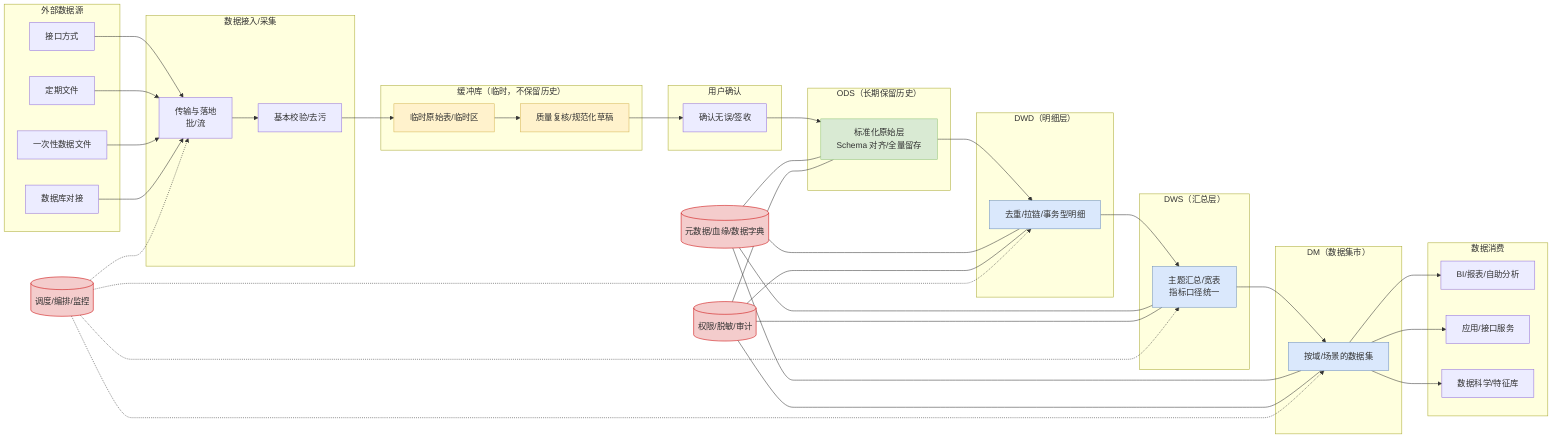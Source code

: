flowchart LR
  %% 外部数据源
  subgraph ext[外部数据源]
    API[接口方式]
    FILES[定期文件]
    ONCE[一次性数据文件]
    DB[数据库对接]
  end

  %% 接入与落地
  subgraph ingest[数据接入/采集]
    COLLECT[传输与落地\n批/流]
    DQC1[基本校验/去污]
  end

  %% 缓冲库（临时，不保留历史）
  subgraph stg[缓冲库（临时，不保留历史）]
    STG[临时原始表/临时区]
    CLEAN[质量复核/规范化草稿]
  end

  %% 用户确认
  subgraph confirm[用户确认]
    CONF[确认无误/签收]
  end

  %% ODS（长期保留历史）
  subgraph ods[ODS（长期保留历史）]
    ODS[标准化原始层\nSchema 对齐/全量留存]
  end

  %% DWD 明细层
  subgraph dwd[DWD（明细层）]
    DWD[去重/拉链/事务型明细]
  end

  %% DWS 汇总层
  subgraph dws[DWS（汇总层）]
    DWS[主题汇总/宽表\n指标口径统一]
  end

  %% DM 数据集市
  subgraph dm[DM（数据集市）]
    DM[按域/场景的数据集]
  end

  %% 消费端
  subgraph consumers[数据消费]
    BI[BI/报表/自助分析]
    SVC[应用/接口服务]
    ML[数据科学/特征库]
  end

  %% 数据流向
  API --> COLLECT
  FILES --> COLLECT
  ONCE --> COLLECT
  DB --> COLLECT

  COLLECT --> DQC1 --> STG --> CLEAN --> CONF --> ODS --> DWD --> DWS --> DM
  DM --> BI
  DM --> SVC
  DM --> ML

  %% 治理与支撑
  META[(元数据/血缘/数据字典)]
  SEC[(权限/脱敏/审计)]
  SCHED[(调度/编排/监控)]

  META --- ODS
  META --- DWD
  META --- DWS
  META --- DM

  SEC --- ODS
  SEC --- DWD
  SEC --- DWS
  SEC --- DM

  SCHED -.-> COLLECT
  SCHED -.-> DWD
  SCHED -.-> DWS
  SCHED -.-> DM

  %% 样式
  classDef temp fill:#fff2cc,stroke:#d6b656,stroke-width:1px
  classDef hist fill:#d9ead3,stroke:#93c47d,stroke-width:1px
  classDef proc fill:#dae8fc,stroke:#6c8ebf,stroke-width:1px
  classDef gov fill:#f4cccc,stroke:#cc0000,stroke-width:1px

  class STG,CLEAN temp
  class ODS hist
  class DWD,DWS,DM proc
  class META,SEC,SCHED gov